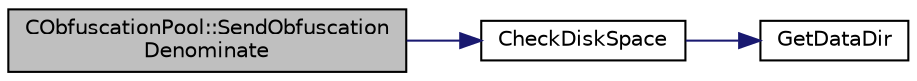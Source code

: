 digraph "CObfuscationPool::SendObfuscationDenominate"
{
  edge [fontname="Helvetica",fontsize="10",labelfontname="Helvetica",labelfontsize="10"];
  node [fontname="Helvetica",fontsize="10",shape=record];
  rankdir="LR";
  Node443 [label="CObfuscationPool::SendObfuscation\lDenominate",height=0.2,width=0.4,color="black", fillcolor="grey75", style="filled", fontcolor="black"];
  Node443 -> Node444 [color="midnightblue",fontsize="10",style="solid",fontname="Helvetica"];
  Node444 [label="CheckDiskSpace",height=0.2,width=0.4,color="black", fillcolor="white", style="filled",URL="$main_8cpp.html#a7d4a97e049394047743b48c0cd0f0791",tooltip="Check whether enough disk space is available for an incoming block. "];
  Node444 -> Node445 [color="midnightblue",fontsize="10",style="solid",fontname="Helvetica"];
  Node445 [label="GetDataDir",height=0.2,width=0.4,color="black", fillcolor="white", style="filled",URL="$util_8cpp.html#ab83866a054745d4b30a3948a1b44beba"];
}
